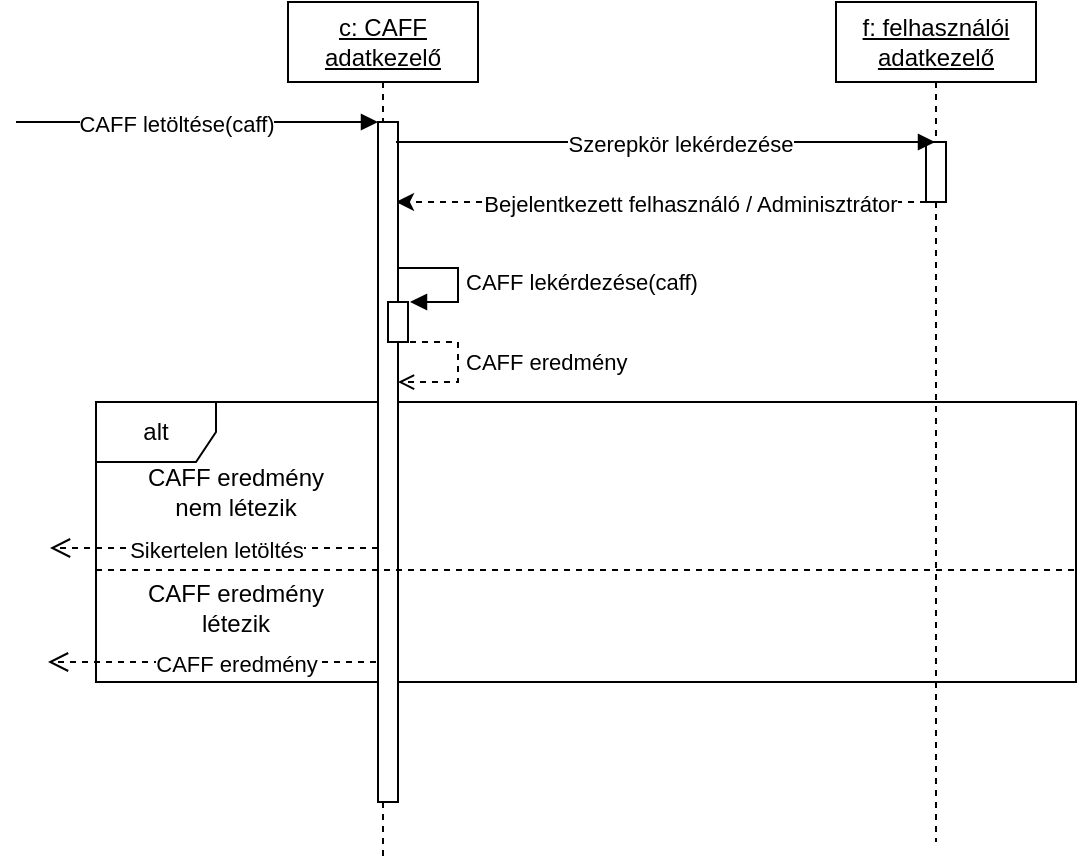 <mxfile version="15.5.5" type="github"><diagram name="Page-1" id="13e1069c-82ec-6db2-03f1-153e76fe0fe0"><mxGraphModel dx="1422" dy="1587" grid="1" gridSize="10" guides="1" tooltips="1" connect="1" arrows="1" fold="1" page="1" pageScale="1" pageWidth="1100" pageHeight="850" background="none" math="0" shadow="0"><root><mxCell id="0"/><mxCell id="1" parent="0"/><mxCell id="3211l-Er1AWYU2jjhMqr-1" value="alt" style="shape=umlFrame;whiteSpace=wrap;html=1;" parent="1" vertex="1"><mxGeometry x="140" y="190" width="490" height="140" as="geometry"/></mxCell><mxCell id="v-LXQGswzC1OJa_wjFEn-1" value="&lt;u&gt;f: felhasználói&lt;br&gt;adatkezelő&lt;/u&gt;" style="shape=umlLifeline;perimeter=lifelinePerimeter;whiteSpace=wrap;html=1;container=1;collapsible=0;recursiveResize=0;outlineConnect=0;" parent="1" vertex="1"><mxGeometry x="510" y="-10" width="100" height="420" as="geometry"/></mxCell><mxCell id="wc8MHf9N2YYuKddE2Fxc-27" value="" style="html=1;points=[];perimeter=orthogonalPerimeter;" parent="v-LXQGswzC1OJa_wjFEn-1" vertex="1"><mxGeometry x="45" y="70" width="10" height="30" as="geometry"/></mxCell><mxCell id="v-LXQGswzC1OJa_wjFEn-6" style="edgeStyle=orthogonalEdgeStyle;rounded=0;orthogonalLoop=1;jettySize=auto;html=1;dashed=1;" parent="1" source="wc8MHf9N2YYuKddE2Fxc-27" edge="1"><mxGeometry relative="1" as="geometry"><mxPoint x="290" y="90" as="targetPoint"/><Array as="points"><mxPoint x="290" y="90"/></Array></mxGeometry></mxCell><mxCell id="v-LXQGswzC1OJa_wjFEn-10" value="Bejelentkezett felhasználó / Adminisztrátor" style="edgeLabel;html=1;align=center;verticalAlign=middle;resizable=0;points=[];" parent="v-LXQGswzC1OJa_wjFEn-6" vertex="1" connectable="0"><mxGeometry x="-0.104" y="1" relative="1" as="geometry"><mxPoint as="offset"/></mxGeometry></mxCell><mxCell id="wc8MHf9N2YYuKddE2Fxc-1" value="&lt;u&gt;c: CAFF&lt;br&gt;adatkezelő&lt;br&gt;&lt;/u&gt;" style="shape=umlLifeline;perimeter=lifelinePerimeter;whiteSpace=wrap;html=1;container=1;collapsible=0;recursiveResize=0;outlineConnect=0;" parent="1" vertex="1"><mxGeometry x="236" y="-10" width="95" height="430" as="geometry"/></mxCell><mxCell id="wc8MHf9N2YYuKddE2Fxc-4" value="" style="html=1;points=[];perimeter=orthogonalPerimeter;" parent="wc8MHf9N2YYuKddE2Fxc-1" vertex="1"><mxGeometry x="45" y="60" width="10" height="340" as="geometry"/></mxCell><mxCell id="wc8MHf9N2YYuKddE2Fxc-5" value="CAFF letöltése(caff)" style="html=1;verticalAlign=bottom;endArrow=block;entryX=0;entryY=0;rounded=0;" parent="wc8MHf9N2YYuKddE2Fxc-1" target="wc8MHf9N2YYuKddE2Fxc-4" edge="1"><mxGeometry x="-0.116" y="-10" relative="1" as="geometry"><mxPoint x="-136" y="60" as="sourcePoint"/><mxPoint as="offset"/></mxGeometry></mxCell><mxCell id="wc8MHf9N2YYuKddE2Fxc-35" value="CAFF eredmény" style="edgeStyle=orthogonalEdgeStyle;html=1;align=left;spacingLeft=2;endArrow=open;rounded=0;entryX=1;entryY=0.192;entryDx=0;entryDy=0;entryPerimeter=0;dashed=1;endFill=0;" parent="wc8MHf9N2YYuKddE2Fxc-1" edge="1"><mxGeometry relative="1" as="geometry"><mxPoint x="55" y="170" as="sourcePoint"/><Array as="points"><mxPoint x="85" y="170"/><mxPoint x="85" y="190"/></Array><mxPoint x="55" y="190.04" as="targetPoint"/></mxGeometry></mxCell><mxCell id="wc8MHf9N2YYuKddE2Fxc-33" value="CAFF lekérdezése(caff)" style="edgeStyle=orthogonalEdgeStyle;html=1;align=left;spacingLeft=2;endArrow=block;rounded=0;" parent="wc8MHf9N2YYuKddE2Fxc-1" edge="1"><mxGeometry x="0.042" relative="1" as="geometry"><mxPoint x="55" y="133" as="sourcePoint"/><Array as="points"><mxPoint x="85" y="133"/><mxPoint x="85" y="150"/><mxPoint x="61" y="150"/></Array><mxPoint x="61" y="150" as="targetPoint"/><mxPoint as="offset"/></mxGeometry></mxCell><mxCell id="wc8MHf9N2YYuKddE2Fxc-6" value="Sikertelen letöltés" style="html=1;verticalAlign=bottom;endArrow=open;dashed=1;endSize=8;rounded=0;" parent="wc8MHf9N2YYuKddE2Fxc-1" edge="1"><mxGeometry x="-0.012" y="10" relative="1" as="geometry"><mxPoint x="-119" y="273" as="targetPoint"/><mxPoint x="45" y="273.0" as="sourcePoint"/><Array as="points"><mxPoint x="-106" y="273"/></Array><mxPoint as="offset"/></mxGeometry></mxCell><mxCell id="v-LXQGswzC1OJa_wjFEn-15" value="" style="html=1;points=[];perimeter=orthogonalPerimeter;" parent="wc8MHf9N2YYuKddE2Fxc-1" vertex="1"><mxGeometry x="50" y="150" width="10" height="20" as="geometry"/></mxCell><mxCell id="v-LXQGswzC1OJa_wjFEn-9" value="Szerepkör lekérdezése" style="html=1;verticalAlign=bottom;endArrow=block;rounded=0;" parent="1" target="v-LXQGswzC1OJa_wjFEn-1" edge="1"><mxGeometry x="0.054" y="-10" relative="1" as="geometry"><mxPoint x="290" y="60" as="sourcePoint"/><mxPoint as="offset"/><mxPoint x="455" y="60.0" as="targetPoint"/></mxGeometry></mxCell><mxCell id="3211l-Er1AWYU2jjhMqr-2" value="" style="line;strokeWidth=1;fillColor=none;align=left;verticalAlign=middle;spacingTop=-1;spacingLeft=3;spacingRight=3;rotatable=0;labelPosition=right;points=[];portConstraint=eastwest;dashed=1;" parent="1" vertex="1"><mxGeometry x="140" y="270" width="490" height="8" as="geometry"/></mxCell><mxCell id="3211l-Er1AWYU2jjhMqr-5" value="CAFF eredmény&lt;br&gt;nem létezik" style="text;html=1;strokeColor=none;fillColor=none;align=center;verticalAlign=middle;whiteSpace=wrap;rounded=0;dashed=1;" parent="1" vertex="1"><mxGeometry x="140" y="220" width="140" height="30" as="geometry"/></mxCell><mxCell id="3211l-Er1AWYU2jjhMqr-7" value="CAFF eredmény" style="html=1;verticalAlign=bottom;endArrow=open;dashed=1;endSize=8;rounded=0;" parent="1" edge="1"><mxGeometry x="-0.146" y="10" relative="1" as="geometry"><mxPoint x="116" y="320" as="targetPoint"/><mxPoint x="280" y="320.0" as="sourcePoint"/><Array as="points"><mxPoint x="129" y="320"/></Array><mxPoint as="offset"/></mxGeometry></mxCell><mxCell id="3211l-Er1AWYU2jjhMqr-8" value="CAFF eredmény&lt;br&gt;létezik" style="text;html=1;strokeColor=none;fillColor=none;align=center;verticalAlign=middle;whiteSpace=wrap;rounded=0;dashed=1;" parent="1" vertex="1"><mxGeometry x="140" y="278" width="140" height="30" as="geometry"/></mxCell></root></mxGraphModel></diagram></mxfile>